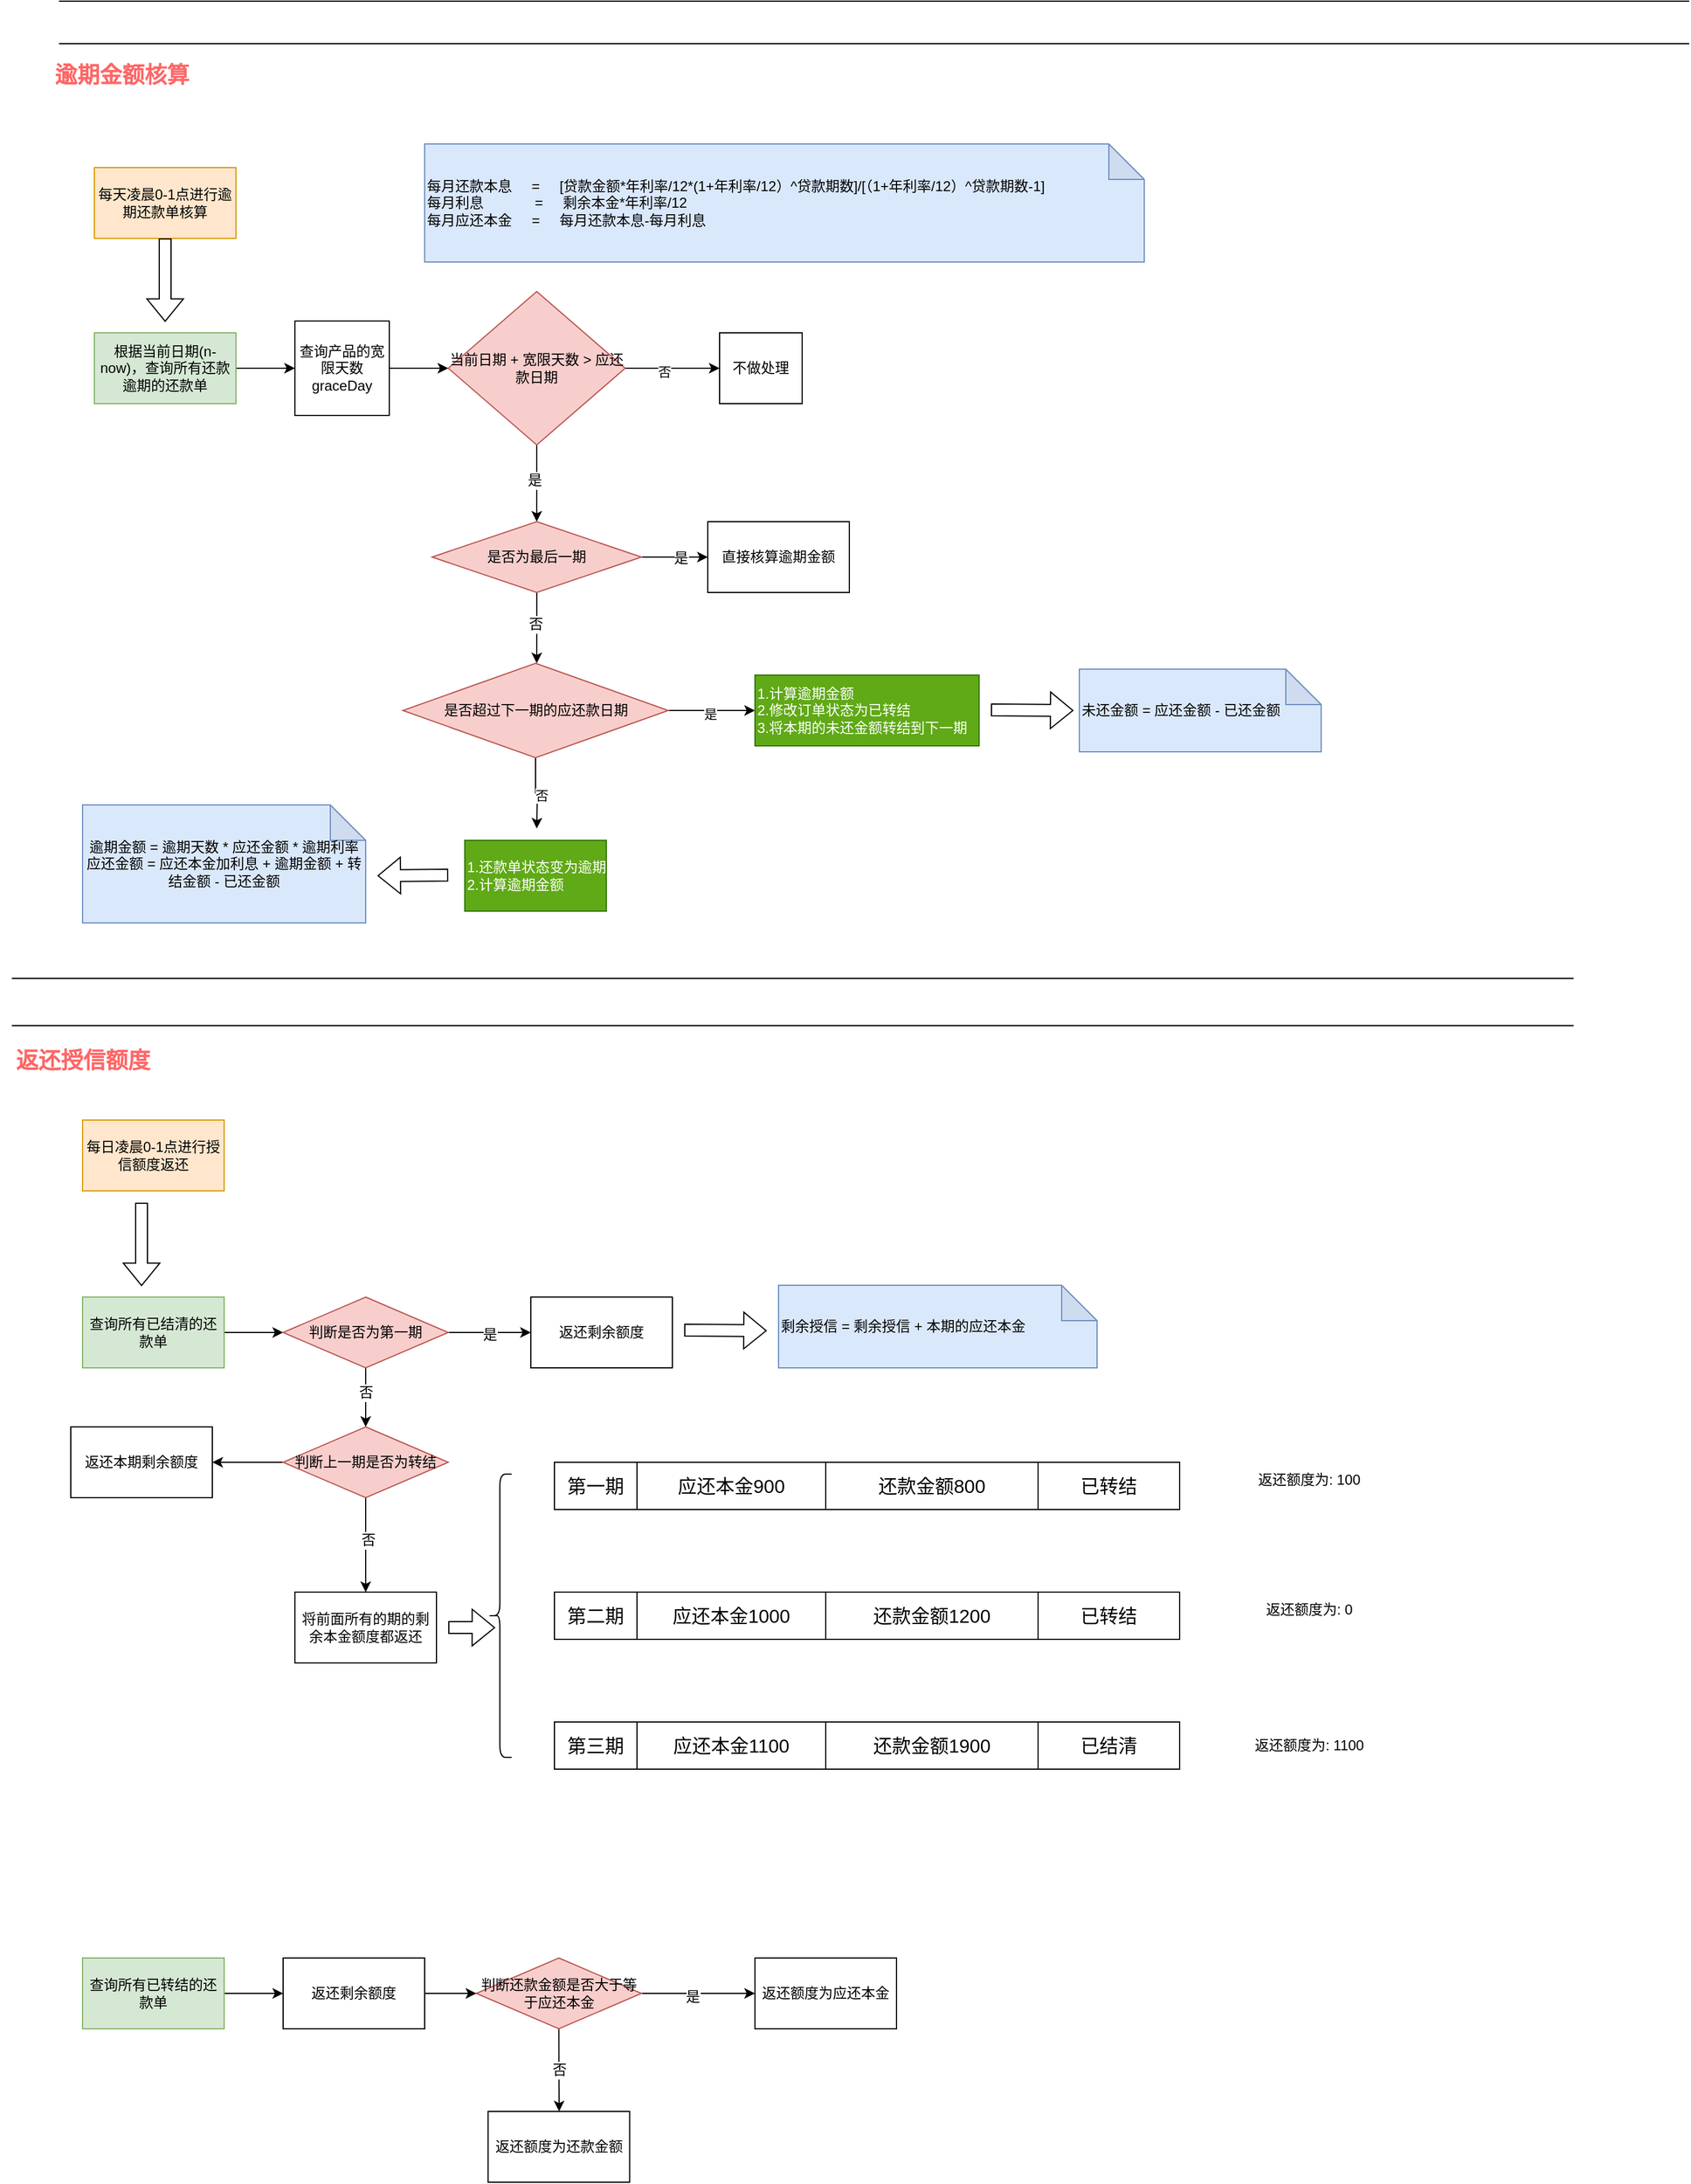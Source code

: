 <mxfile version="21.7.4" type="github">
  <diagram name="第 1 页" id="Aw3Pf0h6sJnKODZOu8LF">
    <mxGraphModel dx="1434" dy="746" grid="1" gridSize="10" guides="1" tooltips="1" connect="1" arrows="1" fold="1" page="1" pageScale="1" pageWidth="827" pageHeight="1169" math="0" shadow="0">
      <root>
        <mxCell id="0" />
        <mxCell id="1" parent="0" />
        <mxCell id="IFvYXQbIsYziRsAE9J6--2" value="每天凌晨0-1点进行逾期还款单核算" style="rounded=0;whiteSpace=wrap;html=1;fillColor=#ffe6cc;strokeColor=#d79b00;" parent="1" vertex="1">
          <mxGeometry x="100" y="183" width="120" height="60" as="geometry" />
        </mxCell>
        <mxCell id="IFvYXQbIsYziRsAE9J6--5" style="edgeStyle=orthogonalEdgeStyle;rounded=0;orthogonalLoop=1;jettySize=auto;html=1;exitX=1;exitY=0.5;exitDx=0;exitDy=0;" parent="1" source="IFvYXQbIsYziRsAE9J6--3" edge="1">
          <mxGeometry relative="1" as="geometry">
            <mxPoint x="270" y="353" as="targetPoint" />
          </mxGeometry>
        </mxCell>
        <mxCell id="IFvYXQbIsYziRsAE9J6--3" value="根据当前日期(n-now)，查询所有还款逾期的还款单" style="rounded=0;whiteSpace=wrap;html=1;fillColor=#d5e8d4;strokeColor=#82b366;" parent="1" vertex="1">
          <mxGeometry x="100" y="323" width="120" height="60" as="geometry" />
        </mxCell>
        <mxCell id="IFvYXQbIsYziRsAE9J6--4" value="" style="shape=flexArrow;endArrow=classic;html=1;rounded=0;" parent="1" source="IFvYXQbIsYziRsAE9J6--2" edge="1">
          <mxGeometry width="50" height="50" relative="1" as="geometry">
            <mxPoint x="160" y="293" as="sourcePoint" />
            <mxPoint x="160" y="313.711" as="targetPoint" />
          </mxGeometry>
        </mxCell>
        <mxCell id="IFvYXQbIsYziRsAE9J6--8" style="edgeStyle=orthogonalEdgeStyle;rounded=0;orthogonalLoop=1;jettySize=auto;html=1;" parent="1" source="IFvYXQbIsYziRsAE9J6--7" edge="1">
          <mxGeometry relative="1" as="geometry">
            <mxPoint x="400" y="353" as="targetPoint" />
          </mxGeometry>
        </mxCell>
        <mxCell id="IFvYXQbIsYziRsAE9J6--7" value="&lt;div&gt;查询产品的宽限天数&lt;/div&gt;&lt;div&gt;graceDay&lt;br&gt;&lt;/div&gt;" style="whiteSpace=wrap;html=1;aspect=fixed;" parent="1" vertex="1">
          <mxGeometry x="270" y="313" width="80" height="80" as="geometry" />
        </mxCell>
        <mxCell id="IFvYXQbIsYziRsAE9J6--11" style="edgeStyle=orthogonalEdgeStyle;rounded=0;orthogonalLoop=1;jettySize=auto;html=1;" parent="1" source="IFvYXQbIsYziRsAE9J6--9" edge="1">
          <mxGeometry relative="1" as="geometry">
            <mxPoint x="630" y="353" as="targetPoint" />
          </mxGeometry>
        </mxCell>
        <mxCell id="IFvYXQbIsYziRsAE9J6--12" value="否" style="edgeLabel;html=1;align=center;verticalAlign=middle;resizable=0;points=[];" parent="IFvYXQbIsYziRsAE9J6--11" vertex="1" connectable="0">
          <mxGeometry x="-0.18" y="-3" relative="1" as="geometry">
            <mxPoint as="offset" />
          </mxGeometry>
        </mxCell>
        <mxCell id="Zr8373-K24QdLeZp-8y8-16" style="edgeStyle=orthogonalEdgeStyle;rounded=0;orthogonalLoop=1;jettySize=auto;html=1;exitX=0.5;exitY=1;exitDx=0;exitDy=0;fontFamily=Helvetica;fontSize=12;fontColor=default;" edge="1" parent="1" source="IFvYXQbIsYziRsAE9J6--9">
          <mxGeometry relative="1" as="geometry">
            <mxPoint x="475" y="483" as="targetPoint" />
          </mxGeometry>
        </mxCell>
        <mxCell id="Zr8373-K24QdLeZp-8y8-17" value="是" style="edgeLabel;html=1;align=center;verticalAlign=middle;resizable=0;points=[];fontSize=12;fontFamily=Helvetica;fontColor=default;" vertex="1" connectable="0" parent="Zr8373-K24QdLeZp-8y8-16">
          <mxGeometry x="-0.084" y="-2" relative="1" as="geometry">
            <mxPoint as="offset" />
          </mxGeometry>
        </mxCell>
        <mxCell id="IFvYXQbIsYziRsAE9J6--9" value="当前日期 + 宽限天数 &amp;gt; 应还款日期" style="rhombus;whiteSpace=wrap;html=1;fillColor=#f8cecc;strokeColor=#b85450;" parent="1" vertex="1">
          <mxGeometry x="400" y="288" width="150" height="130" as="geometry" />
        </mxCell>
        <mxCell id="IFvYXQbIsYziRsAE9J6--13" value="不做处理" style="rounded=0;whiteSpace=wrap;html=1;" parent="1" vertex="1">
          <mxGeometry x="630" y="323" width="70" height="60" as="geometry" />
        </mxCell>
        <mxCell id="Zr8373-K24QdLeZp-8y8-1" style="edgeStyle=orthogonalEdgeStyle;rounded=0;orthogonalLoop=1;jettySize=auto;html=1;exitX=1;exitY=0.5;exitDx=0;exitDy=0;" edge="1" parent="1" source="IFvYXQbIsYziRsAE9J6--17">
          <mxGeometry relative="1" as="geometry">
            <mxPoint x="660" y="643" as="targetPoint" />
          </mxGeometry>
        </mxCell>
        <mxCell id="Zr8373-K24QdLeZp-8y8-2" value="是" style="edgeLabel;html=1;align=center;verticalAlign=middle;resizable=0;points=[];" vertex="1" connectable="0" parent="Zr8373-K24QdLeZp-8y8-1">
          <mxGeometry x="-0.055" y="-3" relative="1" as="geometry">
            <mxPoint as="offset" />
          </mxGeometry>
        </mxCell>
        <mxCell id="Zr8373-K24QdLeZp-8y8-4" style="edgeStyle=orthogonalEdgeStyle;rounded=0;orthogonalLoop=1;jettySize=auto;html=1;" edge="1" parent="1" source="IFvYXQbIsYziRsAE9J6--17">
          <mxGeometry relative="1" as="geometry">
            <mxPoint x="475" y="743" as="targetPoint" />
          </mxGeometry>
        </mxCell>
        <mxCell id="Zr8373-K24QdLeZp-8y8-5" value="否" style="edgeLabel;html=1;align=center;verticalAlign=middle;resizable=0;points=[];" vertex="1" connectable="0" parent="Zr8373-K24QdLeZp-8y8-4">
          <mxGeometry x="0.073" y="3" relative="1" as="geometry">
            <mxPoint as="offset" />
          </mxGeometry>
        </mxCell>
        <mxCell id="IFvYXQbIsYziRsAE9J6--17" value="是否超过下一期的应还款日期" style="rhombus;whiteSpace=wrap;html=1;fillColor=#f8cecc;strokeColor=#b85450;" parent="1" vertex="1">
          <mxGeometry x="361.5" y="603" width="225" height="80" as="geometry" />
        </mxCell>
        <mxCell id="Zr8373-K24QdLeZp-8y8-3" value="&lt;div&gt;1.计算逾期金额&lt;/div&gt;&lt;div&gt;2.修改订单状态为已转结&lt;/div&gt;&lt;div&gt;3.将本期的未还金额转结到下一期&lt;br&gt;&lt;/div&gt;" style="rounded=0;whiteSpace=wrap;html=1;align=left;fillColor=#60a917;fontColor=#ffffff;strokeColor=#2D7600;" vertex="1" parent="1">
          <mxGeometry x="660" y="613" width="190" height="60" as="geometry" />
        </mxCell>
        <mxCell id="Zr8373-K24QdLeZp-8y8-6" value="&lt;div align=&quot;left&quot;&gt;1.还款单状态变为逾期&lt;/div&gt;&lt;div align=&quot;left&quot;&gt;2.计算逾期金额&lt;br&gt;&lt;/div&gt;" style="rounded=0;whiteSpace=wrap;html=1;align=left;fillColor=#60a917;fontColor=#ffffff;strokeColor=#2D7600;" vertex="1" parent="1">
          <mxGeometry x="414" y="753" width="120" height="60" as="geometry" />
        </mxCell>
        <mxCell id="Zr8373-K24QdLeZp-8y8-12" value="&lt;div&gt;每月还款本息&amp;nbsp;&amp;nbsp;&amp;nbsp;&amp;nbsp; = &lt;span style=&quot;&quot;&gt;&lt;span style=&quot;&quot;&gt;&amp;nbsp;&amp;nbsp;&amp;nbsp;&amp;nbsp;&lt;/span&gt;&lt;/span&gt;[贷款金额*年利率/12*(1+年利率/12）^贷款期数]/[（1+年利率/12）^贷款期数-1]&lt;span style=&quot;&quot; data-eleid=&quot;4&quot; class=&quot;text-only&quot;&gt;&lt;br&gt;&lt;/span&gt;&lt;/div&gt;&lt;div&gt;&lt;span style=&quot;&quot; data-eleid=&quot;7&quot; class=&quot;text-only&quot;&gt;每月利息&amp;nbsp;&amp;nbsp;&amp;nbsp;&amp;nbsp;&amp;nbsp;&amp;nbsp;&amp;nbsp;&amp;nbsp;&lt;span style=&quot;&quot;&gt;&lt;span style=&quot;&quot;&gt;&amp;nbsp;&amp;nbsp;&amp;nbsp;&amp;nbsp;&lt;/span&gt;&lt;/span&gt; = &lt;span style=&quot;&quot;&gt;&lt;span style=&quot;&quot;&gt;&amp;nbsp;&amp;nbsp;&amp;nbsp;&amp;nbsp;&lt;/span&gt;&lt;/span&gt;剩余本金*年利率/12&lt;/span&gt;&lt;span style=&quot;&quot; data-eleid=&quot;6&quot; class=&quot;text-only&quot;&gt;&lt;/span&gt;&lt;span style=&quot;&quot; data-eleid=&quot;9&quot; class=&quot;text-only&quot;&gt;&lt;br&gt;&lt;/span&gt;&lt;/div&gt;&lt;div&gt;&lt;span style=&quot;&quot; data-eleid=&quot;9&quot; class=&quot;text-only&quot;&gt;每月应还本金&lt;span style=&quot;&quot;&gt;&lt;span style=&quot;&quot;&gt;&amp;nbsp;&amp;nbsp;&amp;nbsp;&amp;nbsp;&lt;/span&gt;&lt;/span&gt; = &lt;span style=&quot;&quot;&gt;&lt;span style=&quot;&quot;&gt;&amp;nbsp;&amp;nbsp;&amp;nbsp;&amp;nbsp;&lt;/span&gt;&lt;/span&gt;每月还款本息-每月利息&lt;/span&gt;&lt;/div&gt;" style="shape=note;whiteSpace=wrap;html=1;backgroundOutline=1;darkOpacity=0.05;rounded=0;strokeColor=#6c8ebf;fontFamily=Helvetica;fontSize=12;fillColor=#dae8fc;align=left;" vertex="1" parent="1">
          <mxGeometry x="380" y="163" width="610" height="100" as="geometry" />
        </mxCell>
        <mxCell id="Zr8373-K24QdLeZp-8y8-14" value="" style="shape=flexArrow;endArrow=classic;html=1;rounded=0;fontFamily=Helvetica;fontSize=12;fontColor=default;" edge="1" parent="1">
          <mxGeometry width="50" height="50" relative="1" as="geometry">
            <mxPoint x="400" y="782.5" as="sourcePoint" />
            <mxPoint x="340" y="783" as="targetPoint" />
          </mxGeometry>
        </mxCell>
        <mxCell id="Zr8373-K24QdLeZp-8y8-15" value="&lt;div&gt;逾期金额 = 逾期天数 * 应还金额 * 逾期利率&lt;/div&gt;&lt;div&gt;应还金额 = 应还本金加利息 + 逾期金额 + 转结金额 - 已还金额 &lt;br&gt;&lt;/div&gt;" style="shape=note;whiteSpace=wrap;html=1;backgroundOutline=1;darkOpacity=0.05;rounded=0;strokeColor=#6c8ebf;fontFamily=Helvetica;fontSize=12;fillColor=#dae8fc;" vertex="1" parent="1">
          <mxGeometry x="90" y="723" width="240" height="100" as="geometry" />
        </mxCell>
        <mxCell id="Zr8373-K24QdLeZp-8y8-19" style="edgeStyle=orthogonalEdgeStyle;rounded=0;orthogonalLoop=1;jettySize=auto;html=1;fontFamily=Helvetica;fontSize=12;fontColor=default;" edge="1" parent="1" source="Zr8373-K24QdLeZp-8y8-18">
          <mxGeometry relative="1" as="geometry">
            <mxPoint x="475" y="603" as="targetPoint" />
          </mxGeometry>
        </mxCell>
        <mxCell id="Zr8373-K24QdLeZp-8y8-20" value="否" style="edgeLabel;html=1;align=center;verticalAlign=middle;resizable=0;points=[];fontSize=12;fontFamily=Helvetica;fontColor=default;" vertex="1" connectable="0" parent="Zr8373-K24QdLeZp-8y8-19">
          <mxGeometry x="-0.105" y="-1" relative="1" as="geometry">
            <mxPoint as="offset" />
          </mxGeometry>
        </mxCell>
        <mxCell id="Zr8373-K24QdLeZp-8y8-21" style="edgeStyle=orthogonalEdgeStyle;rounded=0;orthogonalLoop=1;jettySize=auto;html=1;exitX=1;exitY=0.5;exitDx=0;exitDy=0;fontFamily=Helvetica;fontSize=12;fontColor=default;" edge="1" parent="1" source="Zr8373-K24QdLeZp-8y8-18">
          <mxGeometry relative="1" as="geometry">
            <mxPoint x="620" y="513" as="targetPoint" />
          </mxGeometry>
        </mxCell>
        <mxCell id="Zr8373-K24QdLeZp-8y8-22" value="是" style="edgeLabel;html=1;align=center;verticalAlign=middle;resizable=0;points=[];fontSize=12;fontFamily=Helvetica;fontColor=default;" vertex="1" connectable="0" parent="Zr8373-K24QdLeZp-8y8-21">
          <mxGeometry x="0.191" relative="1" as="geometry">
            <mxPoint as="offset" />
          </mxGeometry>
        </mxCell>
        <mxCell id="Zr8373-K24QdLeZp-8y8-18" value="是否为最后一期" style="rhombus;whiteSpace=wrap;html=1;fillColor=#f8cecc;strokeColor=#b85450;" vertex="1" parent="1">
          <mxGeometry x="386.25" y="483" width="177.5" height="60" as="geometry" />
        </mxCell>
        <mxCell id="Zr8373-K24QdLeZp-8y8-23" value="直接核算逾期金额" style="rounded=0;whiteSpace=wrap;html=1;strokeColor=default;fontFamily=Helvetica;fontSize=12;fontColor=default;fillColor=default;" vertex="1" parent="1">
          <mxGeometry x="620" y="483" width="120" height="60" as="geometry" />
        </mxCell>
        <mxCell id="Zr8373-K24QdLeZp-8y8-24" value="" style="shape=flexArrow;endArrow=classic;html=1;rounded=0;fontFamily=Helvetica;fontSize=12;fontColor=default;" edge="1" parent="1">
          <mxGeometry width="50" height="50" relative="1" as="geometry">
            <mxPoint x="860" y="642.5" as="sourcePoint" />
            <mxPoint x="930" y="643" as="targetPoint" />
          </mxGeometry>
        </mxCell>
        <mxCell id="Zr8373-K24QdLeZp-8y8-25" value="&lt;div&gt;未还金额 = 应还金额 - 已还金额 &lt;br&gt;&lt;/div&gt;" style="shape=note;whiteSpace=wrap;html=1;backgroundOutline=1;darkOpacity=0.05;rounded=0;strokeColor=#6c8ebf;fontFamily=Helvetica;fontSize=12;fillColor=#dae8fc;align=left;" vertex="1" parent="1">
          <mxGeometry x="935" y="608" width="205" height="70" as="geometry" />
        </mxCell>
        <mxCell id="Zr8373-K24QdLeZp-8y8-26" value="" style="shape=link;html=1;rounded=0;fontFamily=Helvetica;fontSize=12;fontColor=default;width=40;" edge="1" parent="1">
          <mxGeometry width="100" relative="1" as="geometry">
            <mxPoint x="30" y="890" as="sourcePoint" />
            <mxPoint x="1354" y="890" as="targetPoint" />
          </mxGeometry>
        </mxCell>
        <mxCell id="Zr8373-K24QdLeZp-8y8-27" value="" style="shape=link;html=1;rounded=0;fontFamily=Helvetica;fontSize=12;fontColor=default;width=36;" edge="1" parent="1">
          <mxGeometry width="100" relative="1" as="geometry">
            <mxPoint x="70" y="60" as="sourcePoint" />
            <mxPoint x="1452" y="60" as="targetPoint" />
          </mxGeometry>
        </mxCell>
        <mxCell id="Zr8373-K24QdLeZp-8y8-28" value="&lt;font color=&quot;#ff6666&quot; style=&quot;font-size: 19px;&quot;&gt;&lt;b style=&quot;font-size: 19px;&quot;&gt;&lt;font style=&quot;font-size: 19px;&quot;&gt;逾期金额核算&lt;/font&gt;&lt;/b&gt;&lt;/font&gt;" style="text;html=1;align=center;verticalAlign=middle;resizable=0;points=[];autosize=1;strokeColor=none;fillColor=none;fontSize=19;fontFamily=Helvetica;fontColor=default;" vertex="1" parent="1">
          <mxGeometry x="53" y="85" width="140" height="40" as="geometry" />
        </mxCell>
        <mxCell id="Zr8373-K24QdLeZp-8y8-31" value="&lt;font color=&quot;#ff6666&quot;&gt;&lt;b&gt;返还授信额度&lt;/b&gt;&lt;/font&gt;" style="text;html=1;align=center;verticalAlign=middle;resizable=0;points=[];autosize=1;strokeColor=none;fillColor=none;fontSize=19;fontFamily=Helvetica;fontColor=default;" vertex="1" parent="1">
          <mxGeometry x="20" y="920" width="140" height="40" as="geometry" />
        </mxCell>
        <mxCell id="Zr8373-K24QdLeZp-8y8-32" value="每日凌晨0-1点进行授信额度返还" style="rounded=0;whiteSpace=wrap;html=1;strokeColor=#d79b00;fontFamily=Helvetica;fontSize=12;fillColor=#ffe6cc;" vertex="1" parent="1">
          <mxGeometry x="90" y="990" width="120" height="60" as="geometry" />
        </mxCell>
        <mxCell id="Zr8373-K24QdLeZp-8y8-46" value="" style="shape=flexArrow;endArrow=classic;html=1;rounded=0;" edge="1" parent="1">
          <mxGeometry width="50" height="50" relative="1" as="geometry">
            <mxPoint x="140" y="1060" as="sourcePoint" />
            <mxPoint x="140" y="1130.711" as="targetPoint" />
          </mxGeometry>
        </mxCell>
        <mxCell id="Zr8373-K24QdLeZp-8y8-48" style="edgeStyle=orthogonalEdgeStyle;rounded=0;orthogonalLoop=1;jettySize=auto;html=1;exitX=1;exitY=0.5;exitDx=0;exitDy=0;fontFamily=Helvetica;fontSize=12;fontColor=default;" edge="1" parent="1" source="Zr8373-K24QdLeZp-8y8-47">
          <mxGeometry relative="1" as="geometry">
            <mxPoint x="260" y="1170" as="targetPoint" />
          </mxGeometry>
        </mxCell>
        <mxCell id="Zr8373-K24QdLeZp-8y8-47" value="查询所有已结清的还款单" style="rounded=0;whiteSpace=wrap;html=1;fillColor=#d5e8d4;strokeColor=#82b366;" vertex="1" parent="1">
          <mxGeometry x="90" y="1140" width="120" height="60" as="geometry" />
        </mxCell>
        <mxCell id="Zr8373-K24QdLeZp-8y8-75" style="edgeStyle=orthogonalEdgeStyle;rounded=0;orthogonalLoop=1;jettySize=auto;html=1;exitX=1;exitY=0.5;exitDx=0;exitDy=0;fontFamily=Helvetica;fontSize=12;fontColor=default;" edge="1" parent="1" source="Zr8373-K24QdLeZp-8y8-74">
          <mxGeometry relative="1" as="geometry">
            <mxPoint x="470" y="1170" as="targetPoint" />
          </mxGeometry>
        </mxCell>
        <mxCell id="Zr8373-K24QdLeZp-8y8-76" value="是" style="edgeLabel;html=1;align=center;verticalAlign=middle;resizable=0;points=[];fontSize=12;fontFamily=Helvetica;fontColor=default;" vertex="1" connectable="0" parent="Zr8373-K24QdLeZp-8y8-75">
          <mxGeometry x="0.007" relative="1" as="geometry">
            <mxPoint y="1" as="offset" />
          </mxGeometry>
        </mxCell>
        <mxCell id="Zr8373-K24QdLeZp-8y8-157" style="edgeStyle=orthogonalEdgeStyle;rounded=0;orthogonalLoop=1;jettySize=auto;html=1;fontFamily=Helvetica;fontSize=12;fontColor=default;" edge="1" parent="1" source="Zr8373-K24QdLeZp-8y8-74">
          <mxGeometry relative="1" as="geometry">
            <mxPoint x="330" y="1250" as="targetPoint" />
          </mxGeometry>
        </mxCell>
        <mxCell id="Zr8373-K24QdLeZp-8y8-158" value="否" style="edgeLabel;html=1;align=center;verticalAlign=middle;resizable=0;points=[];fontSize=12;fontFamily=Helvetica;fontColor=default;" vertex="1" connectable="0" parent="Zr8373-K24QdLeZp-8y8-157">
          <mxGeometry x="-0.168" relative="1" as="geometry">
            <mxPoint as="offset" />
          </mxGeometry>
        </mxCell>
        <mxCell id="Zr8373-K24QdLeZp-8y8-74" value="判断是否为第一期" style="rhombus;whiteSpace=wrap;html=1;fillColor=#f8cecc;strokeColor=#b85450;" vertex="1" parent="1">
          <mxGeometry x="260" y="1140" width="140" height="60" as="geometry" />
        </mxCell>
        <mxCell id="Zr8373-K24QdLeZp-8y8-77" value="返还剩余额度" style="rounded=0;whiteSpace=wrap;html=1;strokeColor=default;fontFamily=Helvetica;fontSize=12;fontColor=default;fillColor=default;" vertex="1" parent="1">
          <mxGeometry x="470" y="1140" width="120" height="60" as="geometry" />
        </mxCell>
        <mxCell id="Zr8373-K24QdLeZp-8y8-78" value="剩余授信 = 剩余授信 + 本期的应还本金" style="shape=note;whiteSpace=wrap;html=1;backgroundOutline=1;darkOpacity=0.05;rounded=0;strokeColor=#6c8ebf;fontFamily=Helvetica;fontSize=12;fillColor=#dae8fc;align=left;" vertex="1" parent="1">
          <mxGeometry x="680" y="1130" width="270" height="70" as="geometry" />
        </mxCell>
        <mxCell id="Zr8373-K24QdLeZp-8y8-82" value="" style="shape=flexArrow;endArrow=classic;html=1;rounded=0;fontFamily=Helvetica;fontSize=12;fontColor=default;" edge="1" parent="1">
          <mxGeometry width="50" height="50" relative="1" as="geometry">
            <mxPoint x="600" y="1168" as="sourcePoint" />
            <mxPoint x="670" y="1168.5" as="targetPoint" />
          </mxGeometry>
        </mxCell>
        <mxCell id="Zr8373-K24QdLeZp-8y8-86" value="将前面所有的期的剩余本金额度都返还" style="rounded=0;whiteSpace=wrap;html=1;strokeColor=default;fontFamily=Helvetica;fontSize=12;fontColor=default;fillColor=default;" vertex="1" parent="1">
          <mxGeometry x="270" y="1390" width="120" height="60" as="geometry" />
        </mxCell>
        <mxCell id="Zr8373-K24QdLeZp-8y8-98" style="edgeStyle=orthogonalEdgeStyle;rounded=0;orthogonalLoop=1;jettySize=auto;html=1;exitX=1;exitY=0.5;exitDx=0;exitDy=0;fontFamily=Helvetica;fontSize=12;fontColor=default;" edge="1" parent="1" source="Zr8373-K24QdLeZp-8y8-99">
          <mxGeometry relative="1" as="geometry">
            <mxPoint x="260" y="1730" as="targetPoint" />
          </mxGeometry>
        </mxCell>
        <mxCell id="Zr8373-K24QdLeZp-8y8-99" value="查询所有已转结的还款单" style="rounded=0;whiteSpace=wrap;html=1;fillColor=#d5e8d4;strokeColor=#82b366;" vertex="1" parent="1">
          <mxGeometry x="90" y="1700" width="120" height="60" as="geometry" />
        </mxCell>
        <mxCell id="Zr8373-K24QdLeZp-8y8-110" style="edgeStyle=orthogonalEdgeStyle;rounded=0;orthogonalLoop=1;jettySize=auto;html=1;exitX=1;exitY=0.5;exitDx=0;exitDy=0;fontFamily=Helvetica;fontSize=12;fontColor=default;" edge="1" parent="1" source="Zr8373-K24QdLeZp-8y8-104">
          <mxGeometry relative="1" as="geometry">
            <mxPoint x="660" y="1730" as="targetPoint" />
          </mxGeometry>
        </mxCell>
        <mxCell id="Zr8373-K24QdLeZp-8y8-111" value="是" style="edgeLabel;html=1;align=center;verticalAlign=middle;resizable=0;points=[];fontSize=12;fontFamily=Helvetica;fontColor=default;" vertex="1" connectable="0" parent="Zr8373-K24QdLeZp-8y8-110">
          <mxGeometry x="-0.106" y="-3" relative="1" as="geometry">
            <mxPoint as="offset" />
          </mxGeometry>
        </mxCell>
        <mxCell id="Zr8373-K24QdLeZp-8y8-112" style="edgeStyle=orthogonalEdgeStyle;rounded=0;orthogonalLoop=1;jettySize=auto;html=1;exitX=0.5;exitY=1;exitDx=0;exitDy=0;fontFamily=Helvetica;fontSize=12;fontColor=default;" edge="1" parent="1" source="Zr8373-K24QdLeZp-8y8-104">
          <mxGeometry relative="1" as="geometry">
            <mxPoint x="494" y="1830" as="targetPoint" />
          </mxGeometry>
        </mxCell>
        <mxCell id="Zr8373-K24QdLeZp-8y8-113" value="否" style="edgeLabel;html=1;align=center;verticalAlign=middle;resizable=0;points=[];fontSize=12;fontFamily=Helvetica;fontColor=default;" vertex="1" connectable="0" parent="Zr8373-K24QdLeZp-8y8-112">
          <mxGeometry x="-0.004" relative="1" as="geometry">
            <mxPoint as="offset" />
          </mxGeometry>
        </mxCell>
        <mxCell id="Zr8373-K24QdLeZp-8y8-104" value="判断还款金额是否大于等于应还本金" style="rhombus;whiteSpace=wrap;html=1;fillColor=#f8cecc;strokeColor=#b85450;" vertex="1" parent="1">
          <mxGeometry x="423.75" y="1700" width="140" height="60" as="geometry" />
        </mxCell>
        <mxCell id="Zr8373-K24QdLeZp-8y8-109" style="edgeStyle=orthogonalEdgeStyle;rounded=0;orthogonalLoop=1;jettySize=auto;html=1;exitX=1;exitY=0.5;exitDx=0;exitDy=0;entryX=0;entryY=0.5;entryDx=0;entryDy=0;fontFamily=Helvetica;fontSize=12;fontColor=default;" edge="1" parent="1" source="Zr8373-K24QdLeZp-8y8-105" target="Zr8373-K24QdLeZp-8y8-104">
          <mxGeometry relative="1" as="geometry" />
        </mxCell>
        <mxCell id="Zr8373-K24QdLeZp-8y8-105" value="返还剩余额度" style="rounded=0;whiteSpace=wrap;html=1;strokeColor=default;fontFamily=Helvetica;fontSize=12;fontColor=default;fillColor=default;" vertex="1" parent="1">
          <mxGeometry x="260" y="1700" width="120" height="60" as="geometry" />
        </mxCell>
        <mxCell id="Zr8373-K24QdLeZp-8y8-108" value="返还额度为应还本金" style="rounded=0;whiteSpace=wrap;html=1;strokeColor=default;fontFamily=Helvetica;fontSize=12;fontColor=default;fillColor=default;" vertex="1" parent="1">
          <mxGeometry x="660" y="1700" width="120" height="60" as="geometry" />
        </mxCell>
        <mxCell id="Zr8373-K24QdLeZp-8y8-114" value="返还额度为还款金额" style="rounded=0;whiteSpace=wrap;html=1;strokeColor=default;fontFamily=Helvetica;fontSize=12;fontColor=default;fillColor=default;" vertex="1" parent="1">
          <mxGeometry x="433.75" y="1830" width="120" height="60" as="geometry" />
        </mxCell>
        <mxCell id="Zr8373-K24QdLeZp-8y8-160" style="edgeStyle=orthogonalEdgeStyle;rounded=0;orthogonalLoop=1;jettySize=auto;html=1;fontFamily=Helvetica;fontSize=12;fontColor=default;" edge="1" parent="1" source="Zr8373-K24QdLeZp-8y8-159">
          <mxGeometry relative="1" as="geometry">
            <mxPoint x="330" y="1390" as="targetPoint" />
          </mxGeometry>
        </mxCell>
        <mxCell id="Zr8373-K24QdLeZp-8y8-161" value="否" style="edgeLabel;html=1;align=center;verticalAlign=middle;resizable=0;points=[];fontSize=12;fontFamily=Helvetica;fontColor=default;" vertex="1" connectable="0" parent="Zr8373-K24QdLeZp-8y8-160">
          <mxGeometry x="-0.106" y="2" relative="1" as="geometry">
            <mxPoint as="offset" />
          </mxGeometry>
        </mxCell>
        <mxCell id="Zr8373-K24QdLeZp-8y8-165" style="edgeStyle=orthogonalEdgeStyle;rounded=0;orthogonalLoop=1;jettySize=auto;html=1;fontFamily=Helvetica;fontSize=12;fontColor=default;" edge="1" parent="1" source="Zr8373-K24QdLeZp-8y8-159">
          <mxGeometry relative="1" as="geometry">
            <mxPoint x="200" y="1280" as="targetPoint" />
          </mxGeometry>
        </mxCell>
        <mxCell id="Zr8373-K24QdLeZp-8y8-159" value="判断上一期是否为转结" style="rhombus;whiteSpace=wrap;html=1;fillColor=#f8cecc;strokeColor=#b85450;" vertex="1" parent="1">
          <mxGeometry x="260" y="1250" width="140" height="60" as="geometry" />
        </mxCell>
        <mxCell id="Zr8373-K24QdLeZp-8y8-166" value="返还本期剩余额度" style="rounded=0;whiteSpace=wrap;html=1;strokeColor=default;fontFamily=Helvetica;fontSize=12;fontColor=default;fillColor=default;" vertex="1" parent="1">
          <mxGeometry x="80" y="1250" width="120" height="60" as="geometry" />
        </mxCell>
        <mxCell id="Zr8373-K24QdLeZp-8y8-167" value="" style="shape=curlyBracket;whiteSpace=wrap;html=1;rounded=1;labelPosition=left;verticalLabelPosition=middle;align=right;verticalAlign=middle;strokeColor=default;fontFamily=Helvetica;fontSize=12;fontColor=default;fillColor=default;" vertex="1" parent="1">
          <mxGeometry x="433.75" y="1290" width="20" height="240" as="geometry" />
        </mxCell>
        <mxCell id="Zr8373-K24QdLeZp-8y8-168" value="" style="shape=flexArrow;endArrow=classic;html=1;rounded=0;fontFamily=Helvetica;fontSize=12;fontColor=default;entryX=0.3;entryY=0.542;entryDx=0;entryDy=0;entryPerimeter=0;" edge="1" parent="1" target="Zr8373-K24QdLeZp-8y8-167">
          <mxGeometry width="50" height="50" relative="1" as="geometry">
            <mxPoint x="400" y="1420" as="sourcePoint" />
            <mxPoint x="450" y="1370" as="targetPoint" />
          </mxGeometry>
        </mxCell>
        <mxCell id="Zr8373-K24QdLeZp-8y8-173" value="" style="group" vertex="1" connectable="0" parent="1">
          <mxGeometry x="490" y="1280" width="530" height="40" as="geometry" />
        </mxCell>
        <mxCell id="Zr8373-K24QdLeZp-8y8-129" value="" style="shape=table;startSize=0;container=1;collapsible=0;childLayout=tableLayout;fontSize=16;rounded=0;strokeColor=default;fontFamily=Helvetica;fontColor=default;fillColor=default;html=1;" vertex="1" parent="Zr8373-K24QdLeZp-8y8-173">
          <mxGeometry width="410" height="40" as="geometry" />
        </mxCell>
        <mxCell id="Zr8373-K24QdLeZp-8y8-130" value="" style="shape=tableRow;horizontal=0;startSize=0;swimlaneHead=0;swimlaneBody=0;strokeColor=inherit;top=0;left=0;bottom=0;right=0;collapsible=0;dropTarget=0;fillColor=none;points=[[0,0.5],[1,0.5]];portConstraint=eastwest;fontSize=16;rounded=0;fontFamily=Helvetica;fontColor=default;html=1;" vertex="1" parent="Zr8373-K24QdLeZp-8y8-129">
          <mxGeometry width="410" height="40" as="geometry" />
        </mxCell>
        <mxCell id="Zr8373-K24QdLeZp-8y8-131" value="第一期" style="shape=partialRectangle;html=1;whiteSpace=wrap;connectable=0;strokeColor=inherit;overflow=hidden;fillColor=none;top=0;left=0;bottom=0;right=0;pointerEvents=1;fontSize=16;rounded=0;fontFamily=Helvetica;fontColor=default;" vertex="1" parent="Zr8373-K24QdLeZp-8y8-130">
          <mxGeometry width="70" height="40" as="geometry">
            <mxRectangle width="70" height="40" as="alternateBounds" />
          </mxGeometry>
        </mxCell>
        <mxCell id="Zr8373-K24QdLeZp-8y8-132" value="应还本金900" style="shape=partialRectangle;html=1;whiteSpace=wrap;connectable=0;strokeColor=inherit;overflow=hidden;fillColor=none;top=0;left=0;bottom=0;right=0;pointerEvents=1;fontSize=16;rounded=0;fontFamily=Helvetica;fontColor=default;" vertex="1" parent="Zr8373-K24QdLeZp-8y8-130">
          <mxGeometry x="70" width="160" height="40" as="geometry">
            <mxRectangle width="160" height="40" as="alternateBounds" />
          </mxGeometry>
        </mxCell>
        <mxCell id="Zr8373-K24QdLeZp-8y8-133" value="还款金额800" style="shape=partialRectangle;html=1;whiteSpace=wrap;connectable=0;strokeColor=inherit;overflow=hidden;fillColor=none;top=0;left=0;bottom=0;right=0;pointerEvents=1;fontSize=16;rounded=0;fontFamily=Helvetica;fontColor=default;" vertex="1" parent="Zr8373-K24QdLeZp-8y8-130">
          <mxGeometry x="230" width="180" height="40" as="geometry">
            <mxRectangle width="180" height="40" as="alternateBounds" />
          </mxGeometry>
        </mxCell>
        <mxCell id="Zr8373-K24QdLeZp-8y8-153" value="已转结" style="whiteSpace=wrap;html=1;fontSize=16;startSize=0;rounded=0;" vertex="1" parent="Zr8373-K24QdLeZp-8y8-173">
          <mxGeometry x="410" width="120" height="40" as="geometry" />
        </mxCell>
        <mxCell id="Zr8373-K24QdLeZp-8y8-174" value="" style="group" vertex="1" connectable="0" parent="1">
          <mxGeometry x="490" y="1390" width="530" height="40" as="geometry" />
        </mxCell>
        <mxCell id="Zr8373-K24QdLeZp-8y8-142" value="" style="shape=table;startSize=0;container=1;collapsible=0;childLayout=tableLayout;fontSize=16;rounded=0;strokeColor=default;fontFamily=Helvetica;fontColor=default;fillColor=default;html=1;" vertex="1" parent="Zr8373-K24QdLeZp-8y8-174">
          <mxGeometry width="410" height="40" as="geometry" />
        </mxCell>
        <mxCell id="Zr8373-K24QdLeZp-8y8-143" value="" style="shape=tableRow;horizontal=0;startSize=0;swimlaneHead=0;swimlaneBody=0;strokeColor=inherit;top=0;left=0;bottom=0;right=0;collapsible=0;dropTarget=0;fillColor=none;points=[[0,0.5],[1,0.5]];portConstraint=eastwest;fontSize=16;rounded=0;fontFamily=Helvetica;fontColor=default;html=1;" vertex="1" parent="Zr8373-K24QdLeZp-8y8-142">
          <mxGeometry width="410" height="40" as="geometry" />
        </mxCell>
        <mxCell id="Zr8373-K24QdLeZp-8y8-144" value="第二期" style="shape=partialRectangle;html=1;whiteSpace=wrap;connectable=0;strokeColor=inherit;overflow=hidden;fillColor=none;top=0;left=0;bottom=0;right=0;pointerEvents=1;fontSize=16;rounded=0;fontFamily=Helvetica;fontColor=default;" vertex="1" parent="Zr8373-K24QdLeZp-8y8-143">
          <mxGeometry width="70" height="40" as="geometry">
            <mxRectangle width="70" height="40" as="alternateBounds" />
          </mxGeometry>
        </mxCell>
        <mxCell id="Zr8373-K24QdLeZp-8y8-145" value="应还本金1000" style="shape=partialRectangle;html=1;whiteSpace=wrap;connectable=0;strokeColor=inherit;overflow=hidden;fillColor=none;top=0;left=0;bottom=0;right=0;pointerEvents=1;fontSize=16;rounded=0;fontFamily=Helvetica;fontColor=default;" vertex="1" parent="Zr8373-K24QdLeZp-8y8-143">
          <mxGeometry x="70" width="160" height="40" as="geometry">
            <mxRectangle width="160" height="40" as="alternateBounds" />
          </mxGeometry>
        </mxCell>
        <mxCell id="Zr8373-K24QdLeZp-8y8-146" value="还款金额1200" style="shape=partialRectangle;html=1;whiteSpace=wrap;connectable=0;strokeColor=inherit;overflow=hidden;fillColor=none;top=0;left=0;bottom=0;right=0;pointerEvents=1;fontSize=16;rounded=0;fontFamily=Helvetica;fontColor=default;" vertex="1" parent="Zr8373-K24QdLeZp-8y8-143">
          <mxGeometry x="230" width="180" height="40" as="geometry">
            <mxRectangle width="180" height="40" as="alternateBounds" />
          </mxGeometry>
        </mxCell>
        <mxCell id="Zr8373-K24QdLeZp-8y8-155" value="已转结" style="whiteSpace=wrap;html=1;fontSize=16;startSize=0;rounded=0;" vertex="1" parent="Zr8373-K24QdLeZp-8y8-174">
          <mxGeometry x="410" width="120" height="40" as="geometry" />
        </mxCell>
        <mxCell id="Zr8373-K24QdLeZp-8y8-175" value="" style="group" vertex="1" connectable="0" parent="1">
          <mxGeometry x="490" y="1500" width="530" height="40" as="geometry" />
        </mxCell>
        <mxCell id="Zr8373-K24QdLeZp-8y8-147" value="" style="shape=table;startSize=0;container=1;collapsible=0;childLayout=tableLayout;fontSize=16;rounded=0;strokeColor=default;fontFamily=Helvetica;fontColor=default;fillColor=default;html=1;" vertex="1" parent="Zr8373-K24QdLeZp-8y8-175">
          <mxGeometry width="410" height="40" as="geometry" />
        </mxCell>
        <mxCell id="Zr8373-K24QdLeZp-8y8-148" value="" style="shape=tableRow;horizontal=0;startSize=0;swimlaneHead=0;swimlaneBody=0;strokeColor=inherit;top=0;left=0;bottom=0;right=0;collapsible=0;dropTarget=0;fillColor=none;points=[[0,0.5],[1,0.5]];portConstraint=eastwest;fontSize=16;rounded=0;fontFamily=Helvetica;fontColor=default;html=1;" vertex="1" parent="Zr8373-K24QdLeZp-8y8-147">
          <mxGeometry width="410" height="40" as="geometry" />
        </mxCell>
        <mxCell id="Zr8373-K24QdLeZp-8y8-149" value="第三期" style="shape=partialRectangle;html=1;whiteSpace=wrap;connectable=0;strokeColor=inherit;overflow=hidden;fillColor=none;top=0;left=0;bottom=0;right=0;pointerEvents=1;fontSize=16;rounded=0;fontFamily=Helvetica;fontColor=default;" vertex="1" parent="Zr8373-K24QdLeZp-8y8-148">
          <mxGeometry width="70" height="40" as="geometry">
            <mxRectangle width="70" height="40" as="alternateBounds" />
          </mxGeometry>
        </mxCell>
        <mxCell id="Zr8373-K24QdLeZp-8y8-150" value="应还本金1100" style="shape=partialRectangle;html=1;whiteSpace=wrap;connectable=0;strokeColor=inherit;overflow=hidden;fillColor=none;top=0;left=0;bottom=0;right=0;pointerEvents=1;fontSize=16;rounded=0;fontFamily=Helvetica;fontColor=default;" vertex="1" parent="Zr8373-K24QdLeZp-8y8-148">
          <mxGeometry x="70" width="160" height="40" as="geometry">
            <mxRectangle width="160" height="40" as="alternateBounds" />
          </mxGeometry>
        </mxCell>
        <mxCell id="Zr8373-K24QdLeZp-8y8-151" value="还款金额1900" style="shape=partialRectangle;html=1;whiteSpace=wrap;connectable=0;strokeColor=inherit;overflow=hidden;fillColor=none;top=0;left=0;bottom=0;right=0;pointerEvents=1;fontSize=16;rounded=0;fontFamily=Helvetica;fontColor=default;" vertex="1" parent="Zr8373-K24QdLeZp-8y8-148">
          <mxGeometry x="230" width="180" height="40" as="geometry">
            <mxRectangle width="180" height="40" as="alternateBounds" />
          </mxGeometry>
        </mxCell>
        <mxCell id="Zr8373-K24QdLeZp-8y8-156" value="已结清" style="whiteSpace=wrap;html=1;fontSize=16;startSize=0;rounded=0;" vertex="1" parent="Zr8373-K24QdLeZp-8y8-175">
          <mxGeometry x="410" width="120" height="40" as="geometry" />
        </mxCell>
        <mxCell id="Zr8373-K24QdLeZp-8y8-176" value="返还额度为: 1100" style="text;html=1;strokeColor=none;fillColor=none;align=center;verticalAlign=middle;whiteSpace=wrap;rounded=0;fontSize=12;fontFamily=Helvetica;fontColor=default;" vertex="1" parent="1">
          <mxGeometry x="1050" y="1505" width="160" height="30" as="geometry" />
        </mxCell>
        <mxCell id="Zr8373-K24QdLeZp-8y8-177" value="返还额度为: 0" style="text;html=1;strokeColor=none;fillColor=none;align=center;verticalAlign=middle;whiteSpace=wrap;rounded=0;fontSize=12;fontFamily=Helvetica;fontColor=default;" vertex="1" parent="1">
          <mxGeometry x="1050" y="1390" width="160" height="30" as="geometry" />
        </mxCell>
        <mxCell id="Zr8373-K24QdLeZp-8y8-178" value="返还额度为: 100" style="text;html=1;strokeColor=none;fillColor=none;align=center;verticalAlign=middle;whiteSpace=wrap;rounded=0;fontSize=12;fontFamily=Helvetica;fontColor=default;" vertex="1" parent="1">
          <mxGeometry x="1050" y="1280" width="160" height="30" as="geometry" />
        </mxCell>
      </root>
    </mxGraphModel>
  </diagram>
</mxfile>
